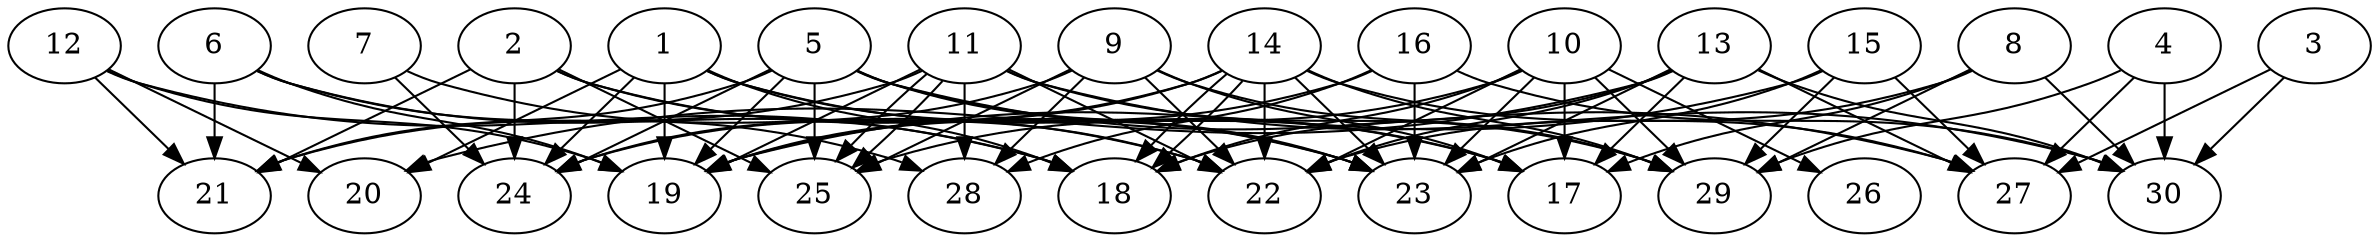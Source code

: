 // DAG automatically generated by daggen at Tue Aug  6 16:27:24 2019
// ./daggen --dot -n 30 --ccr 0.4 --fat 0.8 --regular 0.5 --density 0.6 --mindata 5242880 --maxdata 52428800 
digraph G {
  1 [size="105984000", alpha="0.11", expect_size="42393600"] 
  1 -> 17 [size ="42393600"]
  1 -> 18 [size ="42393600"]
  1 -> 19 [size ="42393600"]
  1 -> 20 [size ="42393600"]
  1 -> 23 [size ="42393600"]
  1 -> 24 [size ="42393600"]
  2 [size="129728000", alpha="0.13", expect_size="51891200"] 
  2 -> 21 [size ="51891200"]
  2 -> 22 [size ="51891200"]
  2 -> 23 [size ="51891200"]
  2 -> 24 [size ="51891200"]
  2 -> 25 [size ="51891200"]
  3 [size="102914560", alpha="0.17", expect_size="41165824"] 
  3 -> 27 [size ="41165824"]
  3 -> 30 [size ="41165824"]
  4 [size="87772160", alpha="0.19", expect_size="35108864"] 
  4 -> 27 [size ="35108864"]
  4 -> 29 [size ="35108864"]
  4 -> 30 [size ="35108864"]
  5 [size="37322240", alpha="0.05", expect_size="14928896"] 
  5 -> 17 [size ="14928896"]
  5 -> 19 [size ="14928896"]
  5 -> 21 [size ="14928896"]
  5 -> 23 [size ="14928896"]
  5 -> 24 [size ="14928896"]
  5 -> 25 [size ="14928896"]
  5 -> 27 [size ="14928896"]
  6 [size="62346240", alpha="0.08", expect_size="24938496"] 
  6 -> 18 [size ="24938496"]
  6 -> 19 [size ="24938496"]
  6 -> 21 [size ="24938496"]
  6 -> 28 [size ="24938496"]
  7 [size="49126400", alpha="0.06", expect_size="19650560"] 
  7 -> 22 [size ="19650560"]
  7 -> 24 [size ="19650560"]
  8 [size="100782080", alpha="0.17", expect_size="40312832"] 
  8 -> 17 [size ="40312832"]
  8 -> 22 [size ="40312832"]
  8 -> 29 [size ="40312832"]
  8 -> 30 [size ="40312832"]
  9 [size="92997120", alpha="0.19", expect_size="37198848"] 
  9 -> 17 [size ="37198848"]
  9 -> 22 [size ="37198848"]
  9 -> 24 [size ="37198848"]
  9 -> 25 [size ="37198848"]
  9 -> 28 [size ="37198848"]
  9 -> 29 [size ="37198848"]
  10 [size="71155200", alpha="0.12", expect_size="28462080"] 
  10 -> 17 [size ="28462080"]
  10 -> 18 [size ="28462080"]
  10 -> 22 [size ="28462080"]
  10 -> 23 [size ="28462080"]
  10 -> 25 [size ="28462080"]
  10 -> 26 [size ="28462080"]
  10 -> 29 [size ="28462080"]
  11 [size="34467840", alpha="0.20", expect_size="13787136"] 
  11 -> 19 [size ="13787136"]
  11 -> 21 [size ="13787136"]
  11 -> 22 [size ="13787136"]
  11 -> 25 [size ="13787136"]
  11 -> 25 [size ="13787136"]
  11 -> 28 [size ="13787136"]
  11 -> 29 [size ="13787136"]
  11 -> 30 [size ="13787136"]
  12 [size="96698880", alpha="0.14", expect_size="38679552"] 
  12 -> 18 [size ="38679552"]
  12 -> 19 [size ="38679552"]
  12 -> 20 [size ="38679552"]
  12 -> 21 [size ="38679552"]
  13 [size="54681600", alpha="0.09", expect_size="21872640"] 
  13 -> 17 [size ="21872640"]
  13 -> 18 [size ="21872640"]
  13 -> 20 [size ="21872640"]
  13 -> 22 [size ="21872640"]
  13 -> 23 [size ="21872640"]
  13 -> 27 [size ="21872640"]
  13 -> 30 [size ="21872640"]
  14 [size="34296320", alpha="0.04", expect_size="13718528"] 
  14 -> 18 [size ="13718528"]
  14 -> 18 [size ="13718528"]
  14 -> 19 [size ="13718528"]
  14 -> 22 [size ="13718528"]
  14 -> 23 [size ="13718528"]
  14 -> 24 [size ="13718528"]
  14 -> 27 [size ="13718528"]
  14 -> 29 [size ="13718528"]
  15 [size="26775040", alpha="0.14", expect_size="10710016"] 
  15 -> 19 [size ="10710016"]
  15 -> 23 [size ="10710016"]
  15 -> 27 [size ="10710016"]
  15 -> 29 [size ="10710016"]
  16 [size="57308160", alpha="0.18", expect_size="22923264"] 
  16 -> 19 [size ="22923264"]
  16 -> 23 [size ="22923264"]
  16 -> 28 [size ="22923264"]
  16 -> 30 [size ="22923264"]
  17 [size="106042880", alpha="0.01", expect_size="42417152"] 
  18 [size="22912000", alpha="0.17", expect_size="9164800"] 
  19 [size="124008960", alpha="0.13", expect_size="49603584"] 
  20 [size="120696320", alpha="0.02", expect_size="48278528"] 
  21 [size="72069120", alpha="0.07", expect_size="28827648"] 
  22 [size="71623680", alpha="0.11", expect_size="28649472"] 
  23 [size="36510720", alpha="0.11", expect_size="14604288"] 
  24 [size="88051200", alpha="0.03", expect_size="35220480"] 
  25 [size="112606720", alpha="0.20", expect_size="45042688"] 
  26 [size="77365760", alpha="0.04", expect_size="30946304"] 
  27 [size="66608640", alpha="0.15", expect_size="26643456"] 
  28 [size="73297920", alpha="0.01", expect_size="29319168"] 
  29 [size="54361600", alpha="0.00", expect_size="21744640"] 
  30 [size="15475200", alpha="0.09", expect_size="6190080"] 
}

